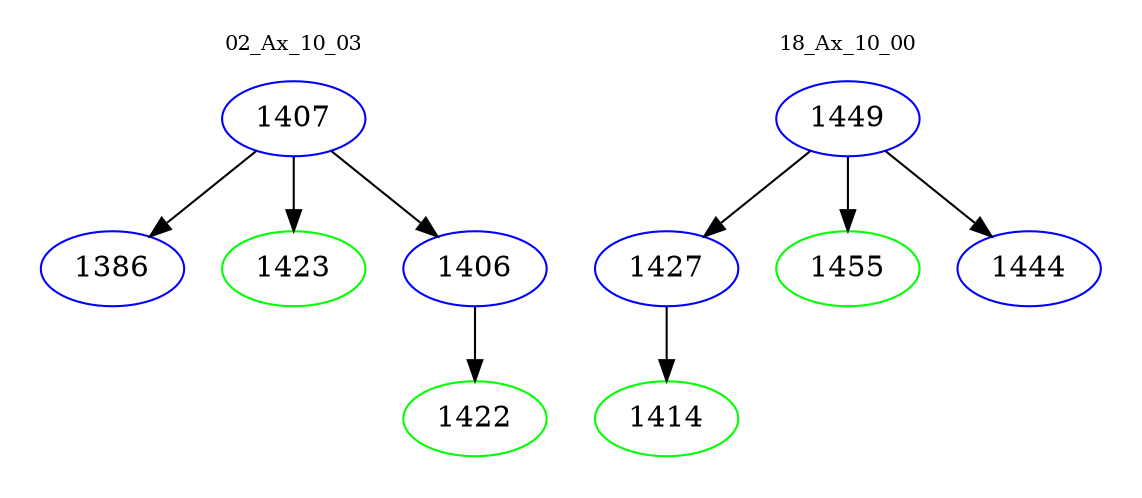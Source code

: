 digraph{
subgraph cluster_0 {
color = white
label = "02_Ax_10_03";
fontsize=10;
T0_1407 [label="1407", color="blue"]
T0_1407 -> T0_1386 [color="black"]
T0_1386 [label="1386", color="blue"]
T0_1407 -> T0_1423 [color="black"]
T0_1423 [label="1423", color="green"]
T0_1407 -> T0_1406 [color="black"]
T0_1406 [label="1406", color="blue"]
T0_1406 -> T0_1422 [color="black"]
T0_1422 [label="1422", color="green"]
}
subgraph cluster_1 {
color = white
label = "18_Ax_10_00";
fontsize=10;
T1_1449 [label="1449", color="blue"]
T1_1449 -> T1_1427 [color="black"]
T1_1427 [label="1427", color="blue"]
T1_1427 -> T1_1414 [color="black"]
T1_1414 [label="1414", color="green"]
T1_1449 -> T1_1455 [color="black"]
T1_1455 [label="1455", color="green"]
T1_1449 -> T1_1444 [color="black"]
T1_1444 [label="1444", color="blue"]
}
}
